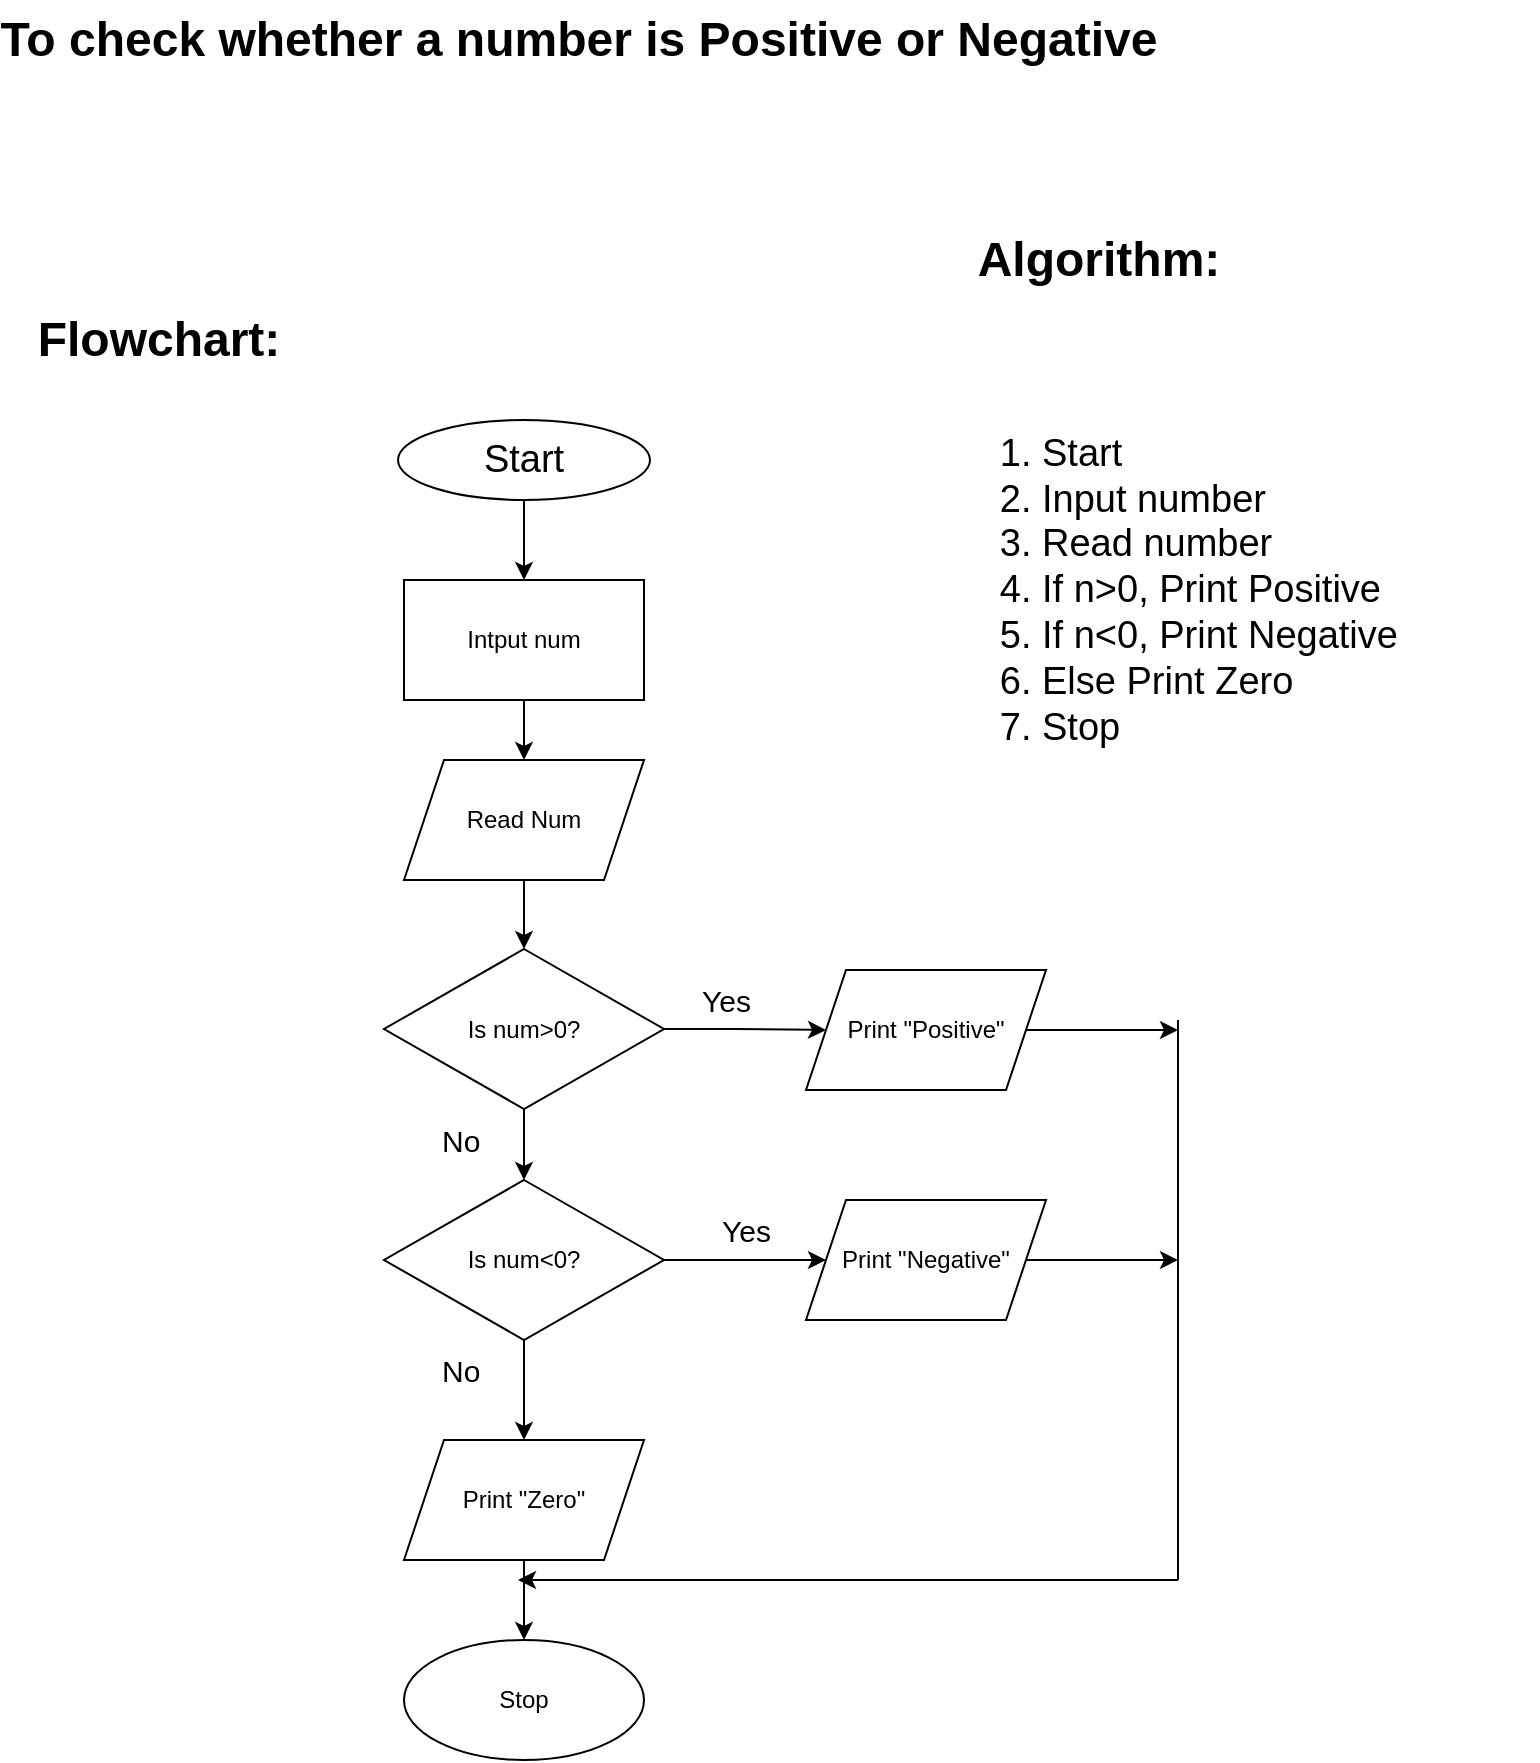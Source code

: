 <mxfile version="20.2.3" type="device"><diagram id="C5RBs43oDa-KdzZeNtuy" name="Page-1"><mxGraphModel dx="948" dy="857" grid="1" gridSize="10" guides="1" tooltips="1" connect="1" arrows="1" fold="1" page="1" pageScale="1" pageWidth="827" pageHeight="1169" background="#FFFFFF" math="0" shadow="0"><root><mxCell id="WIyWlLk6GJQsqaUBKTNV-0"/><mxCell id="WIyWlLk6GJQsqaUBKTNV-1" parent="WIyWlLk6GJQsqaUBKTNV-0"/><mxCell id="zxyZqrcW9-zFBHcIXJg--12" value="" style="edgeStyle=orthogonalEdgeStyle;rounded=0;orthogonalLoop=1;jettySize=auto;html=1;" parent="WIyWlLk6GJQsqaUBKTNV-1" source="X0aBdcByCuxlTt1kCmt3-0" target="zxyZqrcW9-zFBHcIXJg--11" edge="1"><mxGeometry relative="1" as="geometry"/></mxCell><mxCell id="X0aBdcByCuxlTt1kCmt3-0" value="&lt;font style=&quot;font-size: 19px;&quot;&gt;Start&lt;/font&gt;" style="ellipse;whiteSpace=wrap;html=1;" parent="WIyWlLk6GJQsqaUBKTNV-1" vertex="1"><mxGeometry x="210" y="280" width="126" height="40" as="geometry"/></mxCell><mxCell id="X0aBdcByCuxlTt1kCmt3-19" value="Algorithm:" style="text;strokeColor=none;fillColor=none;html=1;fontSize=24;fontStyle=1;verticalAlign=middle;align=center;" parent="WIyWlLk6GJQsqaUBKTNV-1" vertex="1"><mxGeometry x="510" y="180" width="100" height="40" as="geometry"/></mxCell><mxCell id="X0aBdcByCuxlTt1kCmt3-20" value="Flowchart:" style="text;strokeColor=none;fillColor=none;html=1;fontSize=24;fontStyle=1;verticalAlign=middle;align=center;" parent="WIyWlLk6GJQsqaUBKTNV-1" vertex="1"><mxGeometry x="40" y="220" width="100" height="40" as="geometry"/></mxCell><mxCell id="X0aBdcByCuxlTt1kCmt3-21" value="To check whether a number is Positive or Negative" style="text;strokeColor=none;fillColor=none;html=1;fontSize=24;fontStyle=1;verticalAlign=middle;align=center;" parent="WIyWlLk6GJQsqaUBKTNV-1" vertex="1"><mxGeometry x="250" y="70" width="100" height="40" as="geometry"/></mxCell><mxCell id="X0aBdcByCuxlTt1kCmt3-26" value="&lt;ol&gt;&lt;li&gt;Start&lt;/li&gt;&lt;li&gt;Input number&lt;/li&gt;&lt;li&gt;Read number&lt;/li&gt;&lt;li&gt;If n&amp;gt;0, Print Positive&lt;/li&gt;&lt;li&gt;If n&amp;lt;0, Print Negative&lt;/li&gt;&lt;li&gt;Else Print Zero&lt;/li&gt;&lt;li&gt;Stop&lt;/li&gt;&lt;/ol&gt;" style="text;strokeColor=none;fillColor=none;html=1;whiteSpace=wrap;verticalAlign=middle;overflow=hidden;fontSize=19;" parent="WIyWlLk6GJQsqaUBKTNV-1" vertex="1"><mxGeometry x="490" y="240" width="290" height="250" as="geometry"/></mxCell><mxCell id="zxyZqrcW9-zFBHcIXJg--17" value="" style="edgeStyle=orthogonalEdgeStyle;rounded=0;orthogonalLoop=1;jettySize=auto;html=1;" parent="WIyWlLk6GJQsqaUBKTNV-1" source="zxyZqrcW9-zFBHcIXJg--11" target="zxyZqrcW9-zFBHcIXJg--13" edge="1"><mxGeometry relative="1" as="geometry"/></mxCell><mxCell id="zxyZqrcW9-zFBHcIXJg--11" value="Intput num" style="rounded=0;whiteSpace=wrap;html=1;" parent="WIyWlLk6GJQsqaUBKTNV-1" vertex="1"><mxGeometry x="213" y="360" width="120" height="60" as="geometry"/></mxCell><mxCell id="zxyZqrcW9-zFBHcIXJg--18" value="" style="edgeStyle=orthogonalEdgeStyle;rounded=0;orthogonalLoop=1;jettySize=auto;html=1;" parent="WIyWlLk6GJQsqaUBKTNV-1" source="zxyZqrcW9-zFBHcIXJg--13" target="zxyZqrcW9-zFBHcIXJg--14" edge="1"><mxGeometry relative="1" as="geometry"/></mxCell><mxCell id="zxyZqrcW9-zFBHcIXJg--13" value="Read Num" style="shape=parallelogram;perimeter=parallelogramPerimeter;whiteSpace=wrap;html=1;fixedSize=1;" parent="WIyWlLk6GJQsqaUBKTNV-1" vertex="1"><mxGeometry x="213" y="450" width="120" height="60" as="geometry"/></mxCell><mxCell id="zxyZqrcW9-zFBHcIXJg--19" value="" style="edgeStyle=orthogonalEdgeStyle;rounded=0;orthogonalLoop=1;jettySize=auto;html=1;" parent="WIyWlLk6GJQsqaUBKTNV-1" source="zxyZqrcW9-zFBHcIXJg--14" target="zxyZqrcW9-zFBHcIXJg--15" edge="1"><mxGeometry relative="1" as="geometry"/></mxCell><mxCell id="zxyZqrcW9-zFBHcIXJg--23" value="" style="edgeStyle=orthogonalEdgeStyle;rounded=0;orthogonalLoop=1;jettySize=auto;html=1;" parent="WIyWlLk6GJQsqaUBKTNV-1" source="zxyZqrcW9-zFBHcIXJg--14" target="zxyZqrcW9-zFBHcIXJg--21" edge="1"><mxGeometry relative="1" as="geometry"/></mxCell><mxCell id="zxyZqrcW9-zFBHcIXJg--14" value="Is num&amp;gt;0?" style="rhombus;whiteSpace=wrap;html=1;" parent="WIyWlLk6GJQsqaUBKTNV-1" vertex="1"><mxGeometry x="203" y="544.5" width="140" height="80" as="geometry"/></mxCell><mxCell id="zxyZqrcW9-zFBHcIXJg--20" value="" style="edgeStyle=orthogonalEdgeStyle;rounded=0;orthogonalLoop=1;jettySize=auto;html=1;" parent="WIyWlLk6GJQsqaUBKTNV-1" source="zxyZqrcW9-zFBHcIXJg--15" edge="1"><mxGeometry relative="1" as="geometry"><mxPoint x="273" y="790" as="targetPoint"/></mxGeometry></mxCell><mxCell id="zxyZqrcW9-zFBHcIXJg--24" value="" style="edgeStyle=orthogonalEdgeStyle;rounded=0;orthogonalLoop=1;jettySize=auto;html=1;" parent="WIyWlLk6GJQsqaUBKTNV-1" source="zxyZqrcW9-zFBHcIXJg--15" target="zxyZqrcW9-zFBHcIXJg--22" edge="1"><mxGeometry relative="1" as="geometry"/></mxCell><mxCell id="zxyZqrcW9-zFBHcIXJg--15" value="Is num&amp;lt;0?" style="rhombus;whiteSpace=wrap;html=1;" parent="WIyWlLk6GJQsqaUBKTNV-1" vertex="1"><mxGeometry x="203" y="660" width="140" height="80" as="geometry"/></mxCell><mxCell id="zxyZqrcW9-zFBHcIXJg--21" value="Print &quot;Positive&quot;" style="shape=parallelogram;perimeter=parallelogramPerimeter;whiteSpace=wrap;html=1;fixedSize=1;" parent="WIyWlLk6GJQsqaUBKTNV-1" vertex="1"><mxGeometry x="414" y="555" width="120" height="60" as="geometry"/></mxCell><mxCell id="zxyZqrcW9-zFBHcIXJg--22" value="Print &quot;Negative&quot;" style="shape=parallelogram;perimeter=parallelogramPerimeter;whiteSpace=wrap;html=1;fixedSize=1;" parent="WIyWlLk6GJQsqaUBKTNV-1" vertex="1"><mxGeometry x="414" y="670" width="120" height="60" as="geometry"/></mxCell><mxCell id="zxyZqrcW9-zFBHcIXJg--25" value="" style="endArrow=classic;html=1;rounded=0;" parent="WIyWlLk6GJQsqaUBKTNV-1" edge="1"><mxGeometry width="50" height="50" relative="1" as="geometry"><mxPoint x="600" y="860" as="sourcePoint"/><mxPoint x="270" y="860" as="targetPoint"/><Array as="points"><mxPoint x="600" y="860"/></Array></mxGeometry></mxCell><mxCell id="zxyZqrcW9-zFBHcIXJg--27" value="" style="endArrow=none;html=1;rounded=0;" parent="WIyWlLk6GJQsqaUBKTNV-1" edge="1"><mxGeometry width="50" height="50" relative="1" as="geometry"><mxPoint x="600" y="860" as="sourcePoint"/><mxPoint x="600" y="580" as="targetPoint"/></mxGeometry></mxCell><mxCell id="zxyZqrcW9-zFBHcIXJg--28" value="" style="endArrow=classic;html=1;rounded=0;exitX=1;exitY=0.5;exitDx=0;exitDy=0;" parent="WIyWlLk6GJQsqaUBKTNV-1" source="zxyZqrcW9-zFBHcIXJg--22" edge="1"><mxGeometry width="50" height="50" relative="1" as="geometry"><mxPoint x="400" y="810" as="sourcePoint"/><mxPoint x="600" y="700" as="targetPoint"/></mxGeometry></mxCell><mxCell id="zxyZqrcW9-zFBHcIXJg--29" value="" style="endArrow=classic;html=1;rounded=0;exitX=1;exitY=0.5;exitDx=0;exitDy=0;" parent="WIyWlLk6GJQsqaUBKTNV-1" source="zxyZqrcW9-zFBHcIXJg--21" edge="1"><mxGeometry width="50" height="50" relative="1" as="geometry"><mxPoint x="400" y="810" as="sourcePoint"/><mxPoint x="600" y="585" as="targetPoint"/></mxGeometry></mxCell><mxCell id="zxyZqrcW9-zFBHcIXJg--32" value="" style="edgeStyle=orthogonalEdgeStyle;rounded=0;orthogonalLoop=1;jettySize=auto;html=1;" parent="WIyWlLk6GJQsqaUBKTNV-1" source="zxyZqrcW9-zFBHcIXJg--30" target="zxyZqrcW9-zFBHcIXJg--31" edge="1"><mxGeometry relative="1" as="geometry"/></mxCell><mxCell id="zxyZqrcW9-zFBHcIXJg--30" value="Print &quot;Zero&quot;" style="shape=parallelogram;perimeter=parallelogramPerimeter;whiteSpace=wrap;html=1;fixedSize=1;" parent="WIyWlLk6GJQsqaUBKTNV-1" vertex="1"><mxGeometry x="213" y="790" width="120" height="60" as="geometry"/></mxCell><mxCell id="zxyZqrcW9-zFBHcIXJg--31" value="Stop" style="ellipse;whiteSpace=wrap;html=1;" parent="WIyWlLk6GJQsqaUBKTNV-1" vertex="1"><mxGeometry x="213" y="890" width="120" height="60" as="geometry"/></mxCell><mxCell id="QFriPq7BezU5rG4CLu2U-0" value="Yes" style="text;whiteSpace=wrap;html=1;fontSize=15;" vertex="1" parent="WIyWlLk6GJQsqaUBKTNV-1"><mxGeometry x="360" y="555" width="30" height="30" as="geometry"/></mxCell><mxCell id="QFriPq7BezU5rG4CLu2U-1" value="Yes" style="text;whiteSpace=wrap;html=1;fontSize=15;" vertex="1" parent="WIyWlLk6GJQsqaUBKTNV-1"><mxGeometry x="370" y="670" width="30" height="30" as="geometry"/></mxCell><mxCell id="QFriPq7BezU5rG4CLu2U-2" value="No" style="text;whiteSpace=wrap;html=1;fontSize=15;" vertex="1" parent="WIyWlLk6GJQsqaUBKTNV-1"><mxGeometry x="230" y="624.5" width="30" height="30" as="geometry"/></mxCell><mxCell id="QFriPq7BezU5rG4CLu2U-3" value="No" style="text;whiteSpace=wrap;html=1;fontSize=15;" vertex="1" parent="WIyWlLk6GJQsqaUBKTNV-1"><mxGeometry x="230" y="740" width="30" height="30" as="geometry"/></mxCell></root></mxGraphModel></diagram></mxfile>